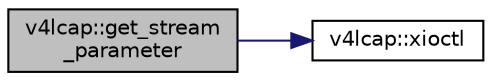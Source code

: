 digraph "v4lcap::get_stream_parameter"
{
 // INTERACTIVE_SVG=YES
  edge [fontname="Helvetica",fontsize="10",labelfontname="Helvetica",labelfontsize="10"];
  node [fontname="Helvetica",fontsize="10",shape=record];
  rankdir="LR";
  Node248 [label="v4lcap::get_stream\l_parameter",height=0.2,width=0.4,color="black", fillcolor="grey75", style="filled", fontcolor="black"];
  Node248 -> Node249 [color="midnightblue",fontsize="10",style="solid"];
  Node249 [label="v4lcap::xioctl",height=0.2,width=0.4,color="black", fillcolor="white", style="filled",URL="$classv4lcap.html#ab5aaa5a8c0df17f5ca57e0b5170232cb"];
}
